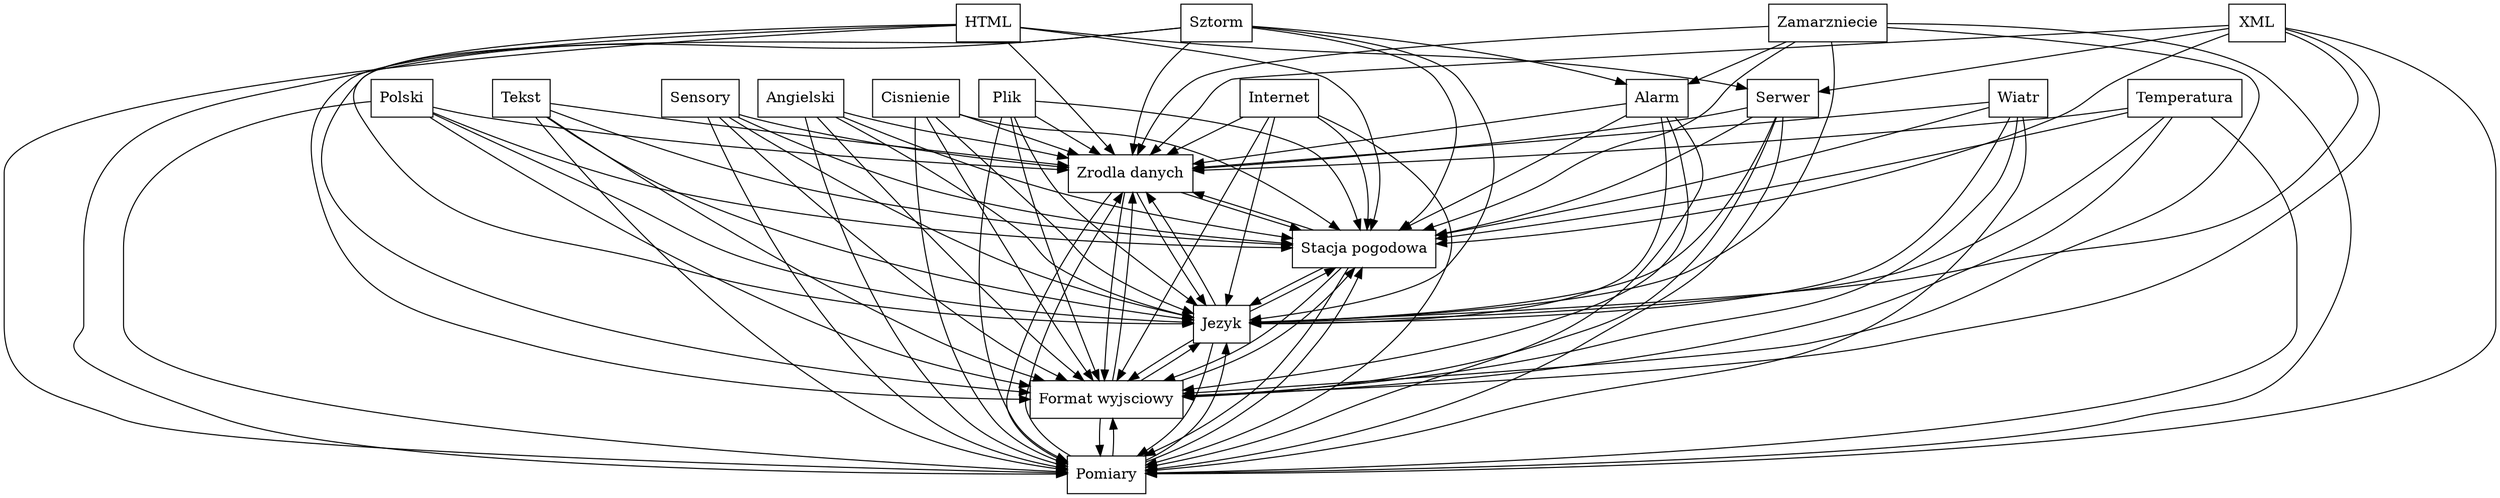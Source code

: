 digraph{
graph [rankdir=TB];
node [shape=box];
edge [arrowhead=normal];
0[label="Zrodla danych",]
1[label="Sensory",]
2[label="Angielski",]
3[label="Stacja pogodowa",]
4[label="Serwer",]
5[label="Polski",]
6[label="Zamarzniecie",]
7[label="Pomiary",]
8[label="Temperatura",]
9[label="Sztorm",]
10[label="Cisnienie",]
11[label="Alarm",]
12[label="Format wyjsciowy",]
13[label="Wiatr",]
14[label="Tekst",]
15[label="Jezyk",]
16[label="HTML",]
17[label="XML",]
18[label="Plik",]
19[label="Internet",]
0->3[label="",]
0->7[label="",]
0->12[label="",]
0->15[label="",]
1->0[label="",]
1->3[label="",]
1->7[label="",]
1->12[label="",]
1->15[label="",]
2->0[label="",]
2->3[label="",]
2->7[label="",]
2->12[label="",]
2->15[label="",]
3->0[label="",]
3->7[label="",]
3->12[label="",]
3->15[label="",]
4->0[label="",]
4->3[label="",]
4->7[label="",]
4->12[label="",]
4->15[label="",]
5->0[label="",]
5->3[label="",]
5->7[label="",]
5->12[label="",]
5->15[label="",]
6->0[label="",]
6->3[label="",]
6->7[label="",]
6->11[label="",]
6->12[label="",]
6->15[label="",]
7->0[label="",]
7->3[label="",]
7->12[label="",]
7->15[label="",]
8->0[label="",]
8->3[label="",]
8->7[label="",]
8->12[label="",]
8->15[label="",]
9->0[label="",]
9->3[label="",]
9->7[label="",]
9->11[label="",]
9->12[label="",]
9->15[label="",]
10->0[label="",]
10->3[label="",]
10->7[label="",]
10->12[label="",]
10->15[label="",]
11->0[label="",]
11->3[label="",]
11->7[label="",]
11->12[label="",]
11->15[label="",]
12->0[label="",]
12->3[label="",]
12->7[label="",]
12->15[label="",]
13->0[label="",]
13->3[label="",]
13->7[label="",]
13->12[label="",]
13->15[label="",]
14->0[label="",]
14->3[label="",]
14->7[label="",]
14->12[label="",]
14->15[label="",]
15->0[label="",]
15->3[label="",]
15->7[label="",]
15->12[label="",]
16->0[label="",]
16->3[label="",]
16->4[label="",]
16->7[label="",]
16->12[label="",]
16->15[label="",]
17->0[label="",]
17->3[label="",]
17->4[label="",]
17->7[label="",]
17->12[label="",]
17->15[label="",]
18->0[label="",]
18->3[label="",]
18->7[label="",]
18->12[label="",]
18->15[label="",]
19->0[label="",]
19->3[label="",]
19->7[label="",]
19->12[label="",]
19->15[label="",]
}
